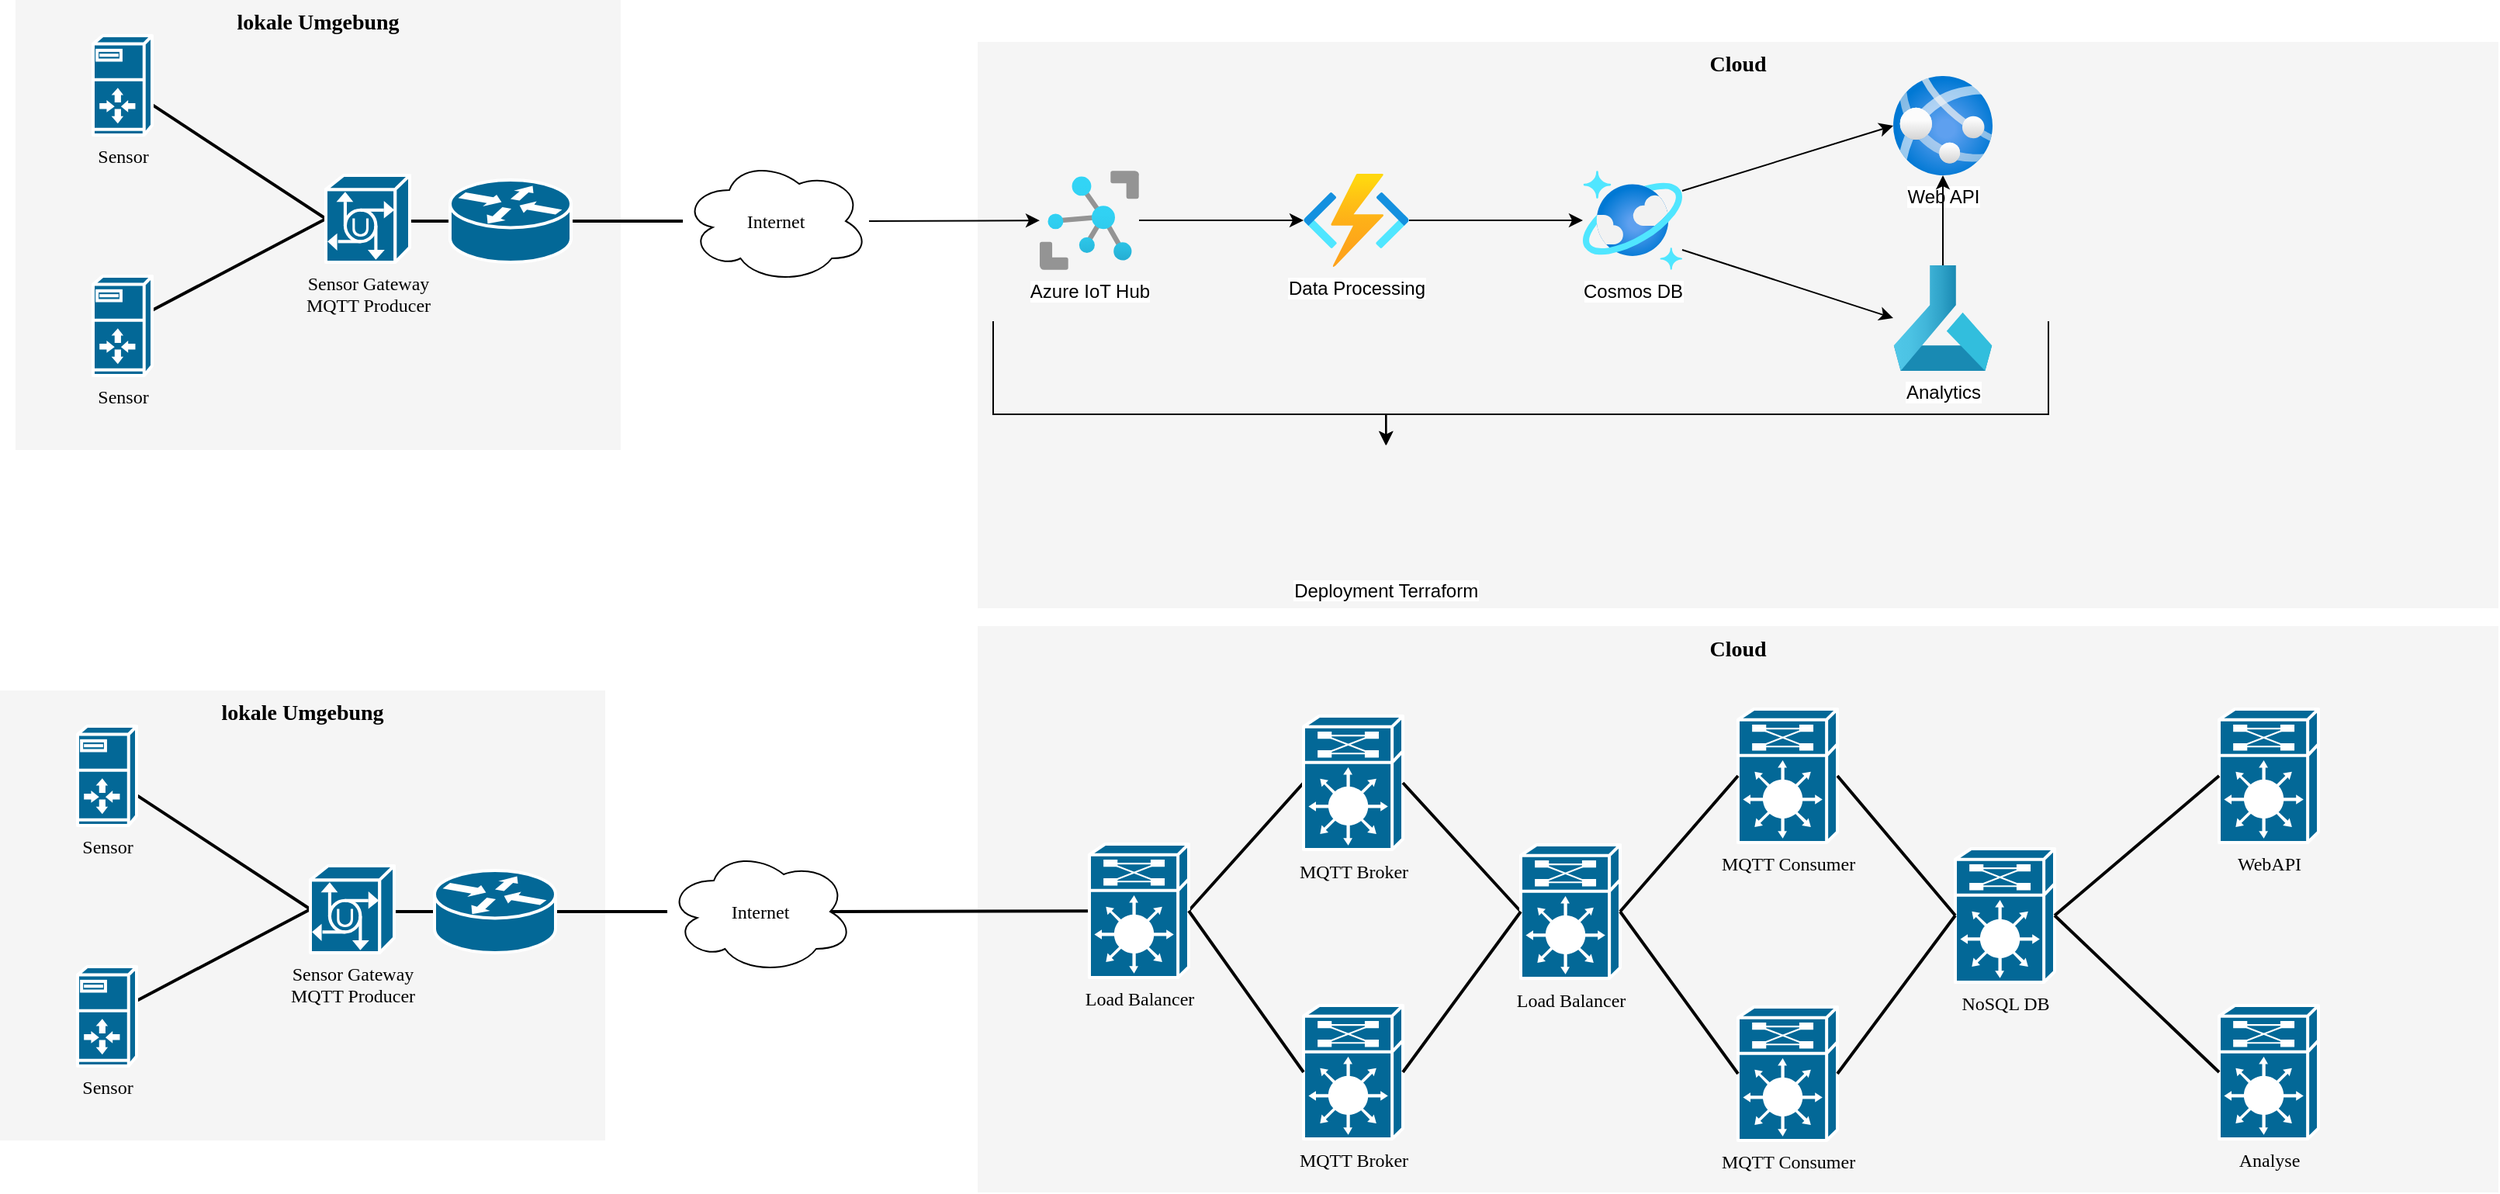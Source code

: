 <mxfile version="20.5.3" type="github">
  <diagram name="Page-1" id="c37626ed-c26b-45fb-9056-f9ebc6bb27b6">
    <mxGraphModel dx="618" dy="881" grid="1" gridSize="10" guides="1" tooltips="1" connect="1" arrows="1" fold="1" page="1" pageScale="1" pageWidth="1100" pageHeight="850" background="none" math="0" shadow="0">
      <root>
        <mxCell id="0" />
        <mxCell id="1" parent="0" />
        <mxCell id="OL39ELZ7I26vXckXmjW0-41" value="Cloud" style="whiteSpace=wrap;html=1;rounded=0;shadow=0;comic=0;strokeWidth=1;fontFamily=Verdana;fontSize=14;fillColor=#f5f5f5;strokeColor=none;fontStyle=1;verticalAlign=top;" vertex="1" parent="1">
          <mxGeometry x="1950" y="56" width="980" height="365" as="geometry" />
        </mxCell>
        <mxCell id="1c7a67bf8fd3230f-83" value="lokale Umgebung" style="whiteSpace=wrap;html=1;rounded=0;shadow=0;comic=0;strokeWidth=1;fontFamily=Verdana;fontSize=14;fillColor=#f5f5f5;strokeColor=none;verticalAlign=top;fontStyle=1" parent="1" vertex="1">
          <mxGeometry x="1320" y="474" width="390" height="290" as="geometry" />
        </mxCell>
        <mxCell id="1c7a67bf8fd3230f-82" value="Cloud" style="whiteSpace=wrap;html=1;rounded=0;shadow=0;comic=0;strokeWidth=1;fontFamily=Verdana;fontSize=14;fillColor=#f5f5f5;strokeColor=none;fontStyle=1;verticalAlign=top;" parent="1" vertex="1">
          <mxGeometry x="1950" y="432.5" width="980" height="365" as="geometry" />
        </mxCell>
        <mxCell id="1c7a67bf8fd3230f-43" style="edgeStyle=none;html=1;labelBackgroundColor=none;startFill=0;endArrow=none;endFill=0;strokeWidth=2;fontFamily=Verdana;fontSize=12;exitX=0;exitY=0.5;exitDx=0;exitDy=0;exitPerimeter=0;" parent="1" source="HblzwqQBP_I4t1RtxBz7-27" target="1c7a67bf8fd3230f-11" edge="1">
          <mxGeometry relative="1" as="geometry">
            <mxPoint x="1520.0" y="604.911" as="sourcePoint" />
          </mxGeometry>
        </mxCell>
        <mxCell id="1c7a67bf8fd3230f-44" style="edgeStyle=none;html=1;labelBackgroundColor=none;startFill=0;endArrow=none;endFill=0;strokeWidth=2;fontFamily=Verdana;fontSize=12;exitX=0;exitY=0.5;exitDx=0;exitDy=0;exitPerimeter=0;" parent="1" source="HblzwqQBP_I4t1RtxBz7-27" target="1c7a67bf8fd3230f-12" edge="1">
          <mxGeometry relative="1" as="geometry">
            <mxPoint x="1520.0" y="625.44" as="sourcePoint" />
          </mxGeometry>
        </mxCell>
        <mxCell id="1c7a67bf8fd3230f-51" style="edgeStyle=none;html=1;labelBackgroundColor=none;startFill=0;endArrow=none;endFill=0;strokeWidth=2;fontFamily=Verdana;fontSize=12;" parent="1" target="1c7a67bf8fd3230f-48" edge="1">
          <mxGeometry relative="1" as="geometry">
            <mxPoint x="1560.0" y="616.5" as="sourcePoint" />
          </mxGeometry>
        </mxCell>
        <mxCell id="1c7a67bf8fd3230f-11" value="Sensor" style="shape=mxgraph.cisco.servers.server_with_router;html=1;dashed=0;fillColor=#036897;strokeColor=#ffffff;strokeWidth=2;verticalLabelPosition=bottom;verticalAlign=top;rounded=0;shadow=0;comic=0;fontFamily=Verdana;fontSize=12;" parent="1" vertex="1">
          <mxGeometry x="1370" y="497" width="38" height="64" as="geometry" />
        </mxCell>
        <mxCell id="1c7a67bf8fd3230f-12" value="Sensor" style="shape=mxgraph.cisco.servers.server_with_router;html=1;dashed=0;fillColor=#036897;strokeColor=#ffffff;strokeWidth=2;verticalLabelPosition=bottom;verticalAlign=top;rounded=0;shadow=0;comic=0;fontFamily=Verdana;fontSize=12;" parent="1" vertex="1">
          <mxGeometry x="1370" y="652" width="38" height="64" as="geometry" />
        </mxCell>
        <mxCell id="1c7a67bf8fd3230f-63" style="edgeStyle=none;html=1;labelBackgroundColor=none;startFill=0;endArrow=none;endFill=0;strokeWidth=2;fontFamily=Verdana;fontSize=12;exitX=0.875;exitY=0.5;exitDx=0;exitDy=0;exitPerimeter=0;" parent="1" source="1c7a67bf8fd3230f-15" target="1c7a67bf8fd3230f-18" edge="1">
          <mxGeometry relative="1" as="geometry">
            <mxPoint x="1220.319" y="865.425" as="sourcePoint" />
          </mxGeometry>
        </mxCell>
        <mxCell id="1c7a67bf8fd3230f-15" value="Internet" style="ellipse;shape=cloud;whiteSpace=wrap;html=1;rounded=0;shadow=0;comic=0;strokeWidth=1;fontFamily=Verdana;fontSize=12;" parent="1" vertex="1">
          <mxGeometry x="1750" y="576.5" width="120" height="80" as="geometry" />
        </mxCell>
        <mxCell id="1c7a67bf8fd3230f-59" style="edgeStyle=none;html=1;labelBackgroundColor=none;startFill=0;endArrow=none;endFill=0;strokeWidth=2;fontFamily=Verdana;fontSize=12;entryX=0;entryY=0.5;entryDx=0;entryDy=0;entryPerimeter=0;exitX=1;exitY=0.5;exitDx=0;exitDy=0;exitPerimeter=0;" parent="1" source="1c7a67bf8fd3230f-18" target="1c7a67bf8fd3230f-27" edge="1">
          <mxGeometry relative="1" as="geometry" />
        </mxCell>
        <mxCell id="1c7a67bf8fd3230f-18" value="Load Balancer" style="shape=mxgraph.cisco.misc.route_switch_processor;html=1;dashed=0;fillColor=#036897;strokeColor=#ffffff;strokeWidth=2;verticalLabelPosition=bottom;verticalAlign=top;rounded=0;shadow=0;comic=0;fontFamily=Verdana;fontSize=12;" parent="1" vertex="1">
          <mxGeometry x="2022" y="573" width="64" height="86" as="geometry" />
        </mxCell>
        <mxCell id="1c7a67bf8fd3230f-27" value="MQTT Broker" style="shape=mxgraph.cisco.misc.route_switch_processor;html=1;dashed=0;fillColor=#036897;strokeColor=#ffffff;strokeWidth=2;verticalLabelPosition=bottom;verticalAlign=top;rounded=0;shadow=0;comic=0;fontFamily=Verdana;fontSize=12;" parent="1" vertex="1">
          <mxGeometry x="2160" y="490.5" width="64" height="86" as="geometry" />
        </mxCell>
        <mxCell id="1c7a67bf8fd3230f-34" value="MQTT Broker" style="shape=mxgraph.cisco.misc.route_switch_processor;html=1;dashed=0;fillColor=#036897;strokeColor=#ffffff;strokeWidth=2;verticalLabelPosition=bottom;verticalAlign=top;rounded=0;shadow=0;comic=0;fontFamily=Verdana;fontSize=12;" parent="1" vertex="1">
          <mxGeometry x="2160" y="677" width="64" height="86" as="geometry" />
        </mxCell>
        <mxCell id="1c7a67bf8fd3230f-35" value="MQTT Consumer" style="shape=mxgraph.cisco.misc.route_switch_processor;html=1;dashed=0;fillColor=#036897;strokeColor=#ffffff;strokeWidth=2;verticalLabelPosition=bottom;verticalAlign=top;rounded=0;shadow=0;comic=0;fontFamily=Verdana;fontSize=12;" parent="1" vertex="1">
          <mxGeometry x="2440" y="486" width="64" height="86" as="geometry" />
        </mxCell>
        <mxCell id="1c7a67bf8fd3230f-52" style="edgeStyle=none;html=1;labelBackgroundColor=none;startFill=0;endArrow=none;endFill=0;strokeWidth=2;fontFamily=Verdana;fontSize=12;" parent="1" source="1c7a67bf8fd3230f-48" target="1c7a67bf8fd3230f-15" edge="1">
          <mxGeometry relative="1" as="geometry" />
        </mxCell>
        <mxCell id="1c7a67bf8fd3230f-48" value="" style="shape=mxgraph.cisco.routers.router;html=1;dashed=0;fillColor=#036897;strokeColor=#ffffff;strokeWidth=2;verticalLabelPosition=bottom;verticalAlign=top;rounded=0;shadow=0;comic=0;fontFamily=Verdana;fontSize=12;" parent="1" vertex="1">
          <mxGeometry x="1600" y="590" width="78" height="53" as="geometry" />
        </mxCell>
        <mxCell id="HblzwqQBP_I4t1RtxBz7-3" value="MQTT Consumer" style="shape=mxgraph.cisco.misc.route_switch_processor;html=1;dashed=0;fillColor=#036897;strokeColor=#ffffff;strokeWidth=2;verticalLabelPosition=bottom;verticalAlign=top;rounded=0;shadow=0;comic=0;fontFamily=Verdana;fontSize=12;" parent="1" vertex="1">
          <mxGeometry x="2440" y="678" width="64" height="86" as="geometry" />
        </mxCell>
        <mxCell id="HblzwqQBP_I4t1RtxBz7-4" style="edgeStyle=none;html=1;labelBackgroundColor=none;startFill=0;endArrow=none;endFill=0;strokeWidth=2;fontFamily=Verdana;fontSize=12;exitX=1;exitY=0.5;exitDx=0;exitDy=0;exitPerimeter=0;entryX=0;entryY=0.5;entryDx=0;entryDy=0;entryPerimeter=0;" parent="1" source="1c7a67bf8fd3230f-18" target="1c7a67bf8fd3230f-34" edge="1">
          <mxGeometry relative="1" as="geometry">
            <mxPoint x="2096" y="622.488" as="sourcePoint" />
            <mxPoint x="2155" y="616.012" as="targetPoint" />
          </mxGeometry>
        </mxCell>
        <mxCell id="HblzwqQBP_I4t1RtxBz7-5" style="edgeStyle=none;html=1;labelBackgroundColor=none;startFill=0;endArrow=none;endFill=0;strokeWidth=2;fontFamily=Verdana;fontSize=12;entryX=0;entryY=0.5;entryDx=0;entryDy=0;entryPerimeter=0;exitX=1;exitY=0.5;exitDx=0;exitDy=0;exitPerimeter=0;" parent="1" source="1c7a67bf8fd3230f-27" target="HblzwqQBP_I4t1RtxBz7-6" edge="1">
          <mxGeometry relative="1" as="geometry">
            <mxPoint x="2106" y="632.488" as="sourcePoint" />
            <mxPoint x="2165" y="626.012" as="targetPoint" />
          </mxGeometry>
        </mxCell>
        <mxCell id="HblzwqQBP_I4t1RtxBz7-6" value="Load Balancer" style="shape=mxgraph.cisco.misc.route_switch_processor;html=1;dashed=0;fillColor=#036897;strokeColor=#ffffff;strokeWidth=2;verticalLabelPosition=bottom;verticalAlign=top;rounded=0;shadow=0;comic=0;fontFamily=Verdana;fontSize=12;" parent="1" vertex="1">
          <mxGeometry x="2300" y="573.5" width="64" height="86" as="geometry" />
        </mxCell>
        <mxCell id="HblzwqQBP_I4t1RtxBz7-7" value="NoSQL DB" style="shape=mxgraph.cisco.misc.route_switch_processor;html=1;dashed=0;fillColor=#036897;strokeColor=#ffffff;strokeWidth=2;verticalLabelPosition=bottom;verticalAlign=top;rounded=0;shadow=0;comic=0;fontFamily=Verdana;fontSize=12;" parent="1" vertex="1">
          <mxGeometry x="2580" y="576" width="64" height="86" as="geometry" />
        </mxCell>
        <mxCell id="HblzwqQBP_I4t1RtxBz7-8" style="edgeStyle=none;html=1;labelBackgroundColor=none;startFill=0;endArrow=none;endFill=0;strokeWidth=2;fontFamily=Verdana;fontSize=12;exitX=1;exitY=0.5;exitDx=0;exitDy=0;exitPerimeter=0;entryX=0;entryY=0.5;entryDx=0;entryDy=0;entryPerimeter=0;" parent="1" source="1c7a67bf8fd3230f-34" target="HblzwqQBP_I4t1RtxBz7-6" edge="1">
          <mxGeometry relative="1" as="geometry">
            <mxPoint x="2219" y="612.5" as="sourcePoint" />
            <mxPoint x="2292" y="657" as="targetPoint" />
          </mxGeometry>
        </mxCell>
        <mxCell id="HblzwqQBP_I4t1RtxBz7-9" style="edgeStyle=none;html=1;labelBackgroundColor=none;startFill=0;endArrow=none;endFill=0;strokeWidth=2;fontFamily=Verdana;fontSize=12;entryX=0;entryY=0.5;entryDx=0;entryDy=0;entryPerimeter=0;exitX=1;exitY=0.5;exitDx=0;exitDy=0;exitPerimeter=0;" parent="1" source="HblzwqQBP_I4t1RtxBz7-6" target="1c7a67bf8fd3230f-35" edge="1">
          <mxGeometry relative="1" as="geometry">
            <mxPoint x="2219" y="612.5" as="sourcePoint" />
            <mxPoint x="2292" y="626" as="targetPoint" />
          </mxGeometry>
        </mxCell>
        <mxCell id="HblzwqQBP_I4t1RtxBz7-10" style="edgeStyle=none;html=1;labelBackgroundColor=none;startFill=0;endArrow=none;endFill=0;strokeWidth=2;fontFamily=Verdana;fontSize=12;entryX=0;entryY=0.5;entryDx=0;entryDy=0;entryPerimeter=0;exitX=1;exitY=0.5;exitDx=0;exitDy=0;exitPerimeter=0;" parent="1" source="HblzwqQBP_I4t1RtxBz7-6" target="HblzwqQBP_I4t1RtxBz7-3" edge="1">
          <mxGeometry relative="1" as="geometry">
            <mxPoint x="2229" y="622.5" as="sourcePoint" />
            <mxPoint x="2302" y="636" as="targetPoint" />
          </mxGeometry>
        </mxCell>
        <mxCell id="HblzwqQBP_I4t1RtxBz7-12" style="edgeStyle=none;html=1;labelBackgroundColor=none;startFill=0;endArrow=none;endFill=0;strokeWidth=2;fontFamily=Verdana;fontSize=12;entryX=0;entryY=0.5;entryDx=0;entryDy=0;entryPerimeter=0;exitX=1;exitY=0.5;exitDx=0;exitDy=0;exitPerimeter=0;" parent="1" source="1c7a67bf8fd3230f-35" target="HblzwqQBP_I4t1RtxBz7-7" edge="1">
          <mxGeometry relative="1" as="geometry">
            <mxPoint x="2247" y="649.5" as="sourcePoint" />
            <mxPoint x="2320" y="663" as="targetPoint" />
          </mxGeometry>
        </mxCell>
        <mxCell id="HblzwqQBP_I4t1RtxBz7-13" style="edgeStyle=none;html=1;labelBackgroundColor=none;startFill=0;endArrow=none;endFill=0;strokeWidth=2;fontFamily=Verdana;fontSize=12;entryX=0;entryY=0.5;entryDx=0;entryDy=0;entryPerimeter=0;exitX=1;exitY=0.5;exitDx=0;exitDy=0;exitPerimeter=0;" parent="1" source="HblzwqQBP_I4t1RtxBz7-3" target="HblzwqQBP_I4t1RtxBz7-7" edge="1">
          <mxGeometry relative="1" as="geometry">
            <mxPoint x="2257" y="659.5" as="sourcePoint" />
            <mxPoint x="2330" y="673" as="targetPoint" />
          </mxGeometry>
        </mxCell>
        <mxCell id="HblzwqQBP_I4t1RtxBz7-21" value="Analyse" style="shape=mxgraph.cisco.misc.route_switch_processor;html=1;dashed=0;fillColor=#036897;strokeColor=#ffffff;strokeWidth=2;verticalLabelPosition=bottom;verticalAlign=top;rounded=0;shadow=0;comic=0;fontFamily=Verdana;fontSize=12;" parent="1" vertex="1">
          <mxGeometry x="2750" y="677" width="64" height="86" as="geometry" />
        </mxCell>
        <mxCell id="HblzwqQBP_I4t1RtxBz7-22" value="WebAPI" style="shape=mxgraph.cisco.misc.route_switch_processor;html=1;dashed=0;fillColor=#036897;strokeColor=#ffffff;strokeWidth=2;verticalLabelPosition=bottom;verticalAlign=top;rounded=0;shadow=0;comic=0;fontFamily=Verdana;fontSize=12;" parent="1" vertex="1">
          <mxGeometry x="2750" y="486" width="64" height="86" as="geometry" />
        </mxCell>
        <mxCell id="HblzwqQBP_I4t1RtxBz7-23" style="edgeStyle=none;html=1;labelBackgroundColor=none;startFill=0;endArrow=none;endFill=0;strokeWidth=2;fontFamily=Verdana;fontSize=12;entryX=1;entryY=0.5;entryDx=0;entryDy=0;entryPerimeter=0;exitX=0;exitY=0.5;exitDx=0;exitDy=0;exitPerimeter=0;" parent="1" source="HblzwqQBP_I4t1RtxBz7-22" target="HblzwqQBP_I4t1RtxBz7-7" edge="1">
          <mxGeometry relative="1" as="geometry">
            <mxPoint x="2514" y="539" as="sourcePoint" />
            <mxPoint x="2590" y="629" as="targetPoint" />
          </mxGeometry>
        </mxCell>
        <mxCell id="HblzwqQBP_I4t1RtxBz7-25" style="edgeStyle=none;html=1;labelBackgroundColor=none;startFill=0;endArrow=none;endFill=0;strokeWidth=2;fontFamily=Verdana;fontSize=12;entryX=0;entryY=0.5;entryDx=0;entryDy=0;entryPerimeter=0;exitX=1;exitY=0.5;exitDx=0;exitDy=0;exitPerimeter=0;" parent="1" source="HblzwqQBP_I4t1RtxBz7-7" target="HblzwqQBP_I4t1RtxBz7-21" edge="1">
          <mxGeometry relative="1" as="geometry">
            <mxPoint x="2760" y="539" as="sourcePoint" />
            <mxPoint x="2654" y="629" as="targetPoint" />
          </mxGeometry>
        </mxCell>
        <mxCell id="HblzwqQBP_I4t1RtxBz7-27" value="&lt;span style=&quot;font-family: Verdana;&quot;&gt;Sensor Gateway&lt;/span&gt;&lt;br style=&quot;font-family: Verdana;&quot;&gt;&lt;span style=&quot;font-family: Verdana;&quot;&gt;MQTT Producer&lt;/span&gt;" style="shape=mxgraph.cisco.hubs_and_gateways.universal_gateway;sketch=0;html=1;pointerEvents=1;dashed=0;fillColor=#036897;strokeColor=#ffffff;strokeWidth=2;verticalLabelPosition=bottom;verticalAlign=top;align=center;outlineConnect=0;" parent="1" vertex="1">
          <mxGeometry x="1520" y="587" width="54" height="56" as="geometry" />
        </mxCell>
        <mxCell id="OL39ELZ7I26vXckXmjW0-1" value="lokale Umgebung" style="whiteSpace=wrap;html=1;rounded=0;shadow=0;comic=0;strokeWidth=1;fontFamily=Verdana;fontSize=14;fillColor=#f5f5f5;strokeColor=none;verticalAlign=top;fontStyle=1" vertex="1" parent="1">
          <mxGeometry x="1330" y="29" width="390" height="290" as="geometry" />
        </mxCell>
        <mxCell id="OL39ELZ7I26vXckXmjW0-2" style="edgeStyle=none;html=1;labelBackgroundColor=none;startFill=0;endArrow=none;endFill=0;strokeWidth=2;fontFamily=Verdana;fontSize=12;exitX=0;exitY=0.5;exitDx=0;exitDy=0;exitPerimeter=0;" edge="1" parent="1" source="OL39ELZ7I26vXckXmjW0-10" target="OL39ELZ7I26vXckXmjW0-5">
          <mxGeometry relative="1" as="geometry">
            <mxPoint x="1530.0" y="159.911" as="sourcePoint" />
          </mxGeometry>
        </mxCell>
        <mxCell id="OL39ELZ7I26vXckXmjW0-3" style="edgeStyle=none;html=1;labelBackgroundColor=none;startFill=0;endArrow=none;endFill=0;strokeWidth=2;fontFamily=Verdana;fontSize=12;exitX=0;exitY=0.5;exitDx=0;exitDy=0;exitPerimeter=0;" edge="1" parent="1" source="OL39ELZ7I26vXckXmjW0-10" target="OL39ELZ7I26vXckXmjW0-6">
          <mxGeometry relative="1" as="geometry">
            <mxPoint x="1530.0" y="180.44" as="sourcePoint" />
          </mxGeometry>
        </mxCell>
        <mxCell id="OL39ELZ7I26vXckXmjW0-4" style="edgeStyle=none;html=1;labelBackgroundColor=none;startFill=0;endArrow=none;endFill=0;strokeWidth=2;fontFamily=Verdana;fontSize=12;" edge="1" parent="1" target="OL39ELZ7I26vXckXmjW0-9">
          <mxGeometry relative="1" as="geometry">
            <mxPoint x="1570" y="171.5" as="sourcePoint" />
          </mxGeometry>
        </mxCell>
        <mxCell id="OL39ELZ7I26vXckXmjW0-5" value="Sensor" style="shape=mxgraph.cisco.servers.server_with_router;html=1;dashed=0;fillColor=#036897;strokeColor=#ffffff;strokeWidth=2;verticalLabelPosition=bottom;verticalAlign=top;rounded=0;shadow=0;comic=0;fontFamily=Verdana;fontSize=12;" vertex="1" parent="1">
          <mxGeometry x="1380" y="52" width="38" height="64" as="geometry" />
        </mxCell>
        <mxCell id="OL39ELZ7I26vXckXmjW0-6" value="Sensor" style="shape=mxgraph.cisco.servers.server_with_router;html=1;dashed=0;fillColor=#036897;strokeColor=#ffffff;strokeWidth=2;verticalLabelPosition=bottom;verticalAlign=top;rounded=0;shadow=0;comic=0;fontFamily=Verdana;fontSize=12;" vertex="1" parent="1">
          <mxGeometry x="1380" y="207" width="38" height="64" as="geometry" />
        </mxCell>
        <mxCell id="OL39ELZ7I26vXckXmjW0-32" value="" style="edgeStyle=none;rounded=0;orthogonalLoop=1;jettySize=auto;html=1;" edge="1" parent="1" source="OL39ELZ7I26vXckXmjW0-7" target="OL39ELZ7I26vXckXmjW0-11">
          <mxGeometry relative="1" as="geometry" />
        </mxCell>
        <mxCell id="OL39ELZ7I26vXckXmjW0-7" value="Internet" style="ellipse;shape=cloud;whiteSpace=wrap;html=1;rounded=0;shadow=0;comic=0;strokeWidth=1;fontFamily=Verdana;fontSize=12;" vertex="1" parent="1">
          <mxGeometry x="1760" y="131.5" width="120" height="80" as="geometry" />
        </mxCell>
        <mxCell id="OL39ELZ7I26vXckXmjW0-8" style="edgeStyle=none;html=1;labelBackgroundColor=none;startFill=0;endArrow=none;endFill=0;strokeWidth=2;fontFamily=Verdana;fontSize=12;" edge="1" parent="1" source="OL39ELZ7I26vXckXmjW0-9" target="OL39ELZ7I26vXckXmjW0-7">
          <mxGeometry relative="1" as="geometry" />
        </mxCell>
        <mxCell id="OL39ELZ7I26vXckXmjW0-9" value="" style="shape=mxgraph.cisco.routers.router;html=1;dashed=0;fillColor=#036897;strokeColor=#ffffff;strokeWidth=2;verticalLabelPosition=bottom;verticalAlign=top;rounded=0;shadow=0;comic=0;fontFamily=Verdana;fontSize=12;" vertex="1" parent="1">
          <mxGeometry x="1610" y="145" width="78" height="53" as="geometry" />
        </mxCell>
        <mxCell id="OL39ELZ7I26vXckXmjW0-10" value="&lt;span style=&quot;font-family: Verdana;&quot;&gt;Sensor Gateway&lt;/span&gt;&lt;br style=&quot;font-family: Verdana;&quot;&gt;&lt;span style=&quot;font-family: Verdana;&quot;&gt;MQTT Producer&lt;/span&gt;" style="shape=mxgraph.cisco.hubs_and_gateways.universal_gateway;sketch=0;html=1;pointerEvents=1;dashed=0;fillColor=#036897;strokeColor=#ffffff;strokeWidth=2;verticalLabelPosition=bottom;verticalAlign=top;align=center;outlineConnect=0;" vertex="1" parent="1">
          <mxGeometry x="1530" y="142" width="54" height="56" as="geometry" />
        </mxCell>
        <mxCell id="OL39ELZ7I26vXckXmjW0-16" value="" style="edgeStyle=none;rounded=0;orthogonalLoop=1;jettySize=auto;html=1;" edge="1" parent="1" source="OL39ELZ7I26vXckXmjW0-11" target="OL39ELZ7I26vXckXmjW0-12">
          <mxGeometry relative="1" as="geometry" />
        </mxCell>
        <mxCell id="OL39ELZ7I26vXckXmjW0-38" value="" style="edgeStyle=orthogonalEdgeStyle;rounded=0;orthogonalLoop=1;jettySize=auto;html=1;" edge="1" parent="1" target="OL39ELZ7I26vXckXmjW0-33">
          <mxGeometry relative="1" as="geometry">
            <mxPoint x="1960" y="236" as="sourcePoint" />
            <mxPoint x="2022" y="295" as="targetPoint" />
            <Array as="points">
              <mxPoint x="1960" y="296" />
              <mxPoint x="2213" y="296" />
            </Array>
          </mxGeometry>
        </mxCell>
        <mxCell id="OL39ELZ7I26vXckXmjW0-11" value="Azure IoT Hub" style="aspect=fixed;html=1;points=[];align=center;image;fontSize=12;image=img/lib/azure2/iot/IoT_Hub.svg;" vertex="1" parent="1">
          <mxGeometry x="1990" y="139" width="64" height="64" as="geometry" />
        </mxCell>
        <mxCell id="OL39ELZ7I26vXckXmjW0-17" value="" style="edgeStyle=none;rounded=0;orthogonalLoop=1;jettySize=auto;html=1;" edge="1" parent="1" source="OL39ELZ7I26vXckXmjW0-12" target="OL39ELZ7I26vXckXmjW0-13">
          <mxGeometry relative="1" as="geometry" />
        </mxCell>
        <mxCell id="OL39ELZ7I26vXckXmjW0-12" value="Data Processing" style="aspect=fixed;html=1;points=[];align=center;image;fontSize=12;image=img/lib/azure2/iot/Function_Apps.svg;" vertex="1" parent="1">
          <mxGeometry x="2160" y="141" width="68" height="60" as="geometry" />
        </mxCell>
        <mxCell id="OL39ELZ7I26vXckXmjW0-19" value="" style="edgeStyle=none;rounded=0;orthogonalLoop=1;jettySize=auto;html=1;entryX=0;entryY=0.5;entryDx=0;entryDy=0;entryPerimeter=0;exitX=1;exitY=0.203;exitDx=0;exitDy=0;exitPerimeter=0;" edge="1" parent="1" source="OL39ELZ7I26vXckXmjW0-13" target="OL39ELZ7I26vXckXmjW0-14">
          <mxGeometry relative="1" as="geometry">
            <mxPoint x="2504" y="171" as="targetPoint" />
          </mxGeometry>
        </mxCell>
        <mxCell id="OL39ELZ7I26vXckXmjW0-13" value="Cosmos DB" style="aspect=fixed;html=1;points=[];align=center;image;fontSize=12;image=img/lib/azure2/databases/Azure_Cosmos_DB.svg;" vertex="1" parent="1">
          <mxGeometry x="2340" y="139" width="64" height="64" as="geometry" />
        </mxCell>
        <mxCell id="OL39ELZ7I26vXckXmjW0-14" value="Web API" style="aspect=fixed;html=1;points=[];align=center;image;fontSize=12;image=img/lib/azure2/app_services/App_Services.svg;" vertex="1" parent="1">
          <mxGeometry x="2540" y="78" width="64" height="64" as="geometry" />
        </mxCell>
        <mxCell id="OL39ELZ7I26vXckXmjW0-31" value="" style="edgeStyle=none;rounded=0;orthogonalLoop=1;jettySize=auto;html=1;" edge="1" parent="1" source="OL39ELZ7I26vXckXmjW0-15" target="OL39ELZ7I26vXckXmjW0-14">
          <mxGeometry relative="1" as="geometry" />
        </mxCell>
        <mxCell id="OL39ELZ7I26vXckXmjW0-15" value="Analytics" style="aspect=fixed;html=1;points=[];align=center;image;fontSize=12;image=img/lib/azure2/ai_machine_learning/Machine_Learning.svg;" vertex="1" parent="1">
          <mxGeometry x="2540" y="200" width="64" height="68" as="geometry" />
        </mxCell>
        <mxCell id="OL39ELZ7I26vXckXmjW0-30" value="" style="edgeStyle=none;rounded=0;orthogonalLoop=1;jettySize=auto;html=1;entryX=0;entryY=0.5;entryDx=0;entryDy=0;entryPerimeter=0;exitX=1;exitY=0.797;exitDx=0;exitDy=0;exitPerimeter=0;" edge="1" parent="1" source="OL39ELZ7I26vXckXmjW0-13" target="OL39ELZ7I26vXckXmjW0-15">
          <mxGeometry relative="1" as="geometry">
            <mxPoint x="2400" y="166" as="sourcePoint" />
            <mxPoint x="2550" y="120" as="targetPoint" />
          </mxGeometry>
        </mxCell>
        <mxCell id="OL39ELZ7I26vXckXmjW0-33" value="Deployment Terraform" style="shape=image;verticalLabelPosition=bottom;labelBackgroundColor=default;verticalAlign=top;aspect=fixed;imageAspect=0;image=https://royalzsoftware.de/wp-content/uploads/2022/06/og-image-8b3e4f7d-blog-aspect-ratio.png;" vertex="1" parent="1">
          <mxGeometry x="2160" y="316" width="106.67" height="80" as="geometry" />
        </mxCell>
        <mxCell id="OL39ELZ7I26vXckXmjW0-40" value="" style="edgeStyle=orthogonalEdgeStyle;rounded=0;orthogonalLoop=1;jettySize=auto;html=1;entryX=0.5;entryY=0;entryDx=0;entryDy=0;" edge="1" parent="1" target="OL39ELZ7I26vXckXmjW0-33">
          <mxGeometry relative="1" as="geometry">
            <mxPoint x="2640" y="236" as="sourcePoint" />
            <mxPoint x="2210" y="316" as="targetPoint" />
            <Array as="points">
              <mxPoint x="2640" y="236" />
              <mxPoint x="2640" y="296" />
              <mxPoint x="2213" y="296" />
            </Array>
          </mxGeometry>
        </mxCell>
      </root>
    </mxGraphModel>
  </diagram>
</mxfile>
